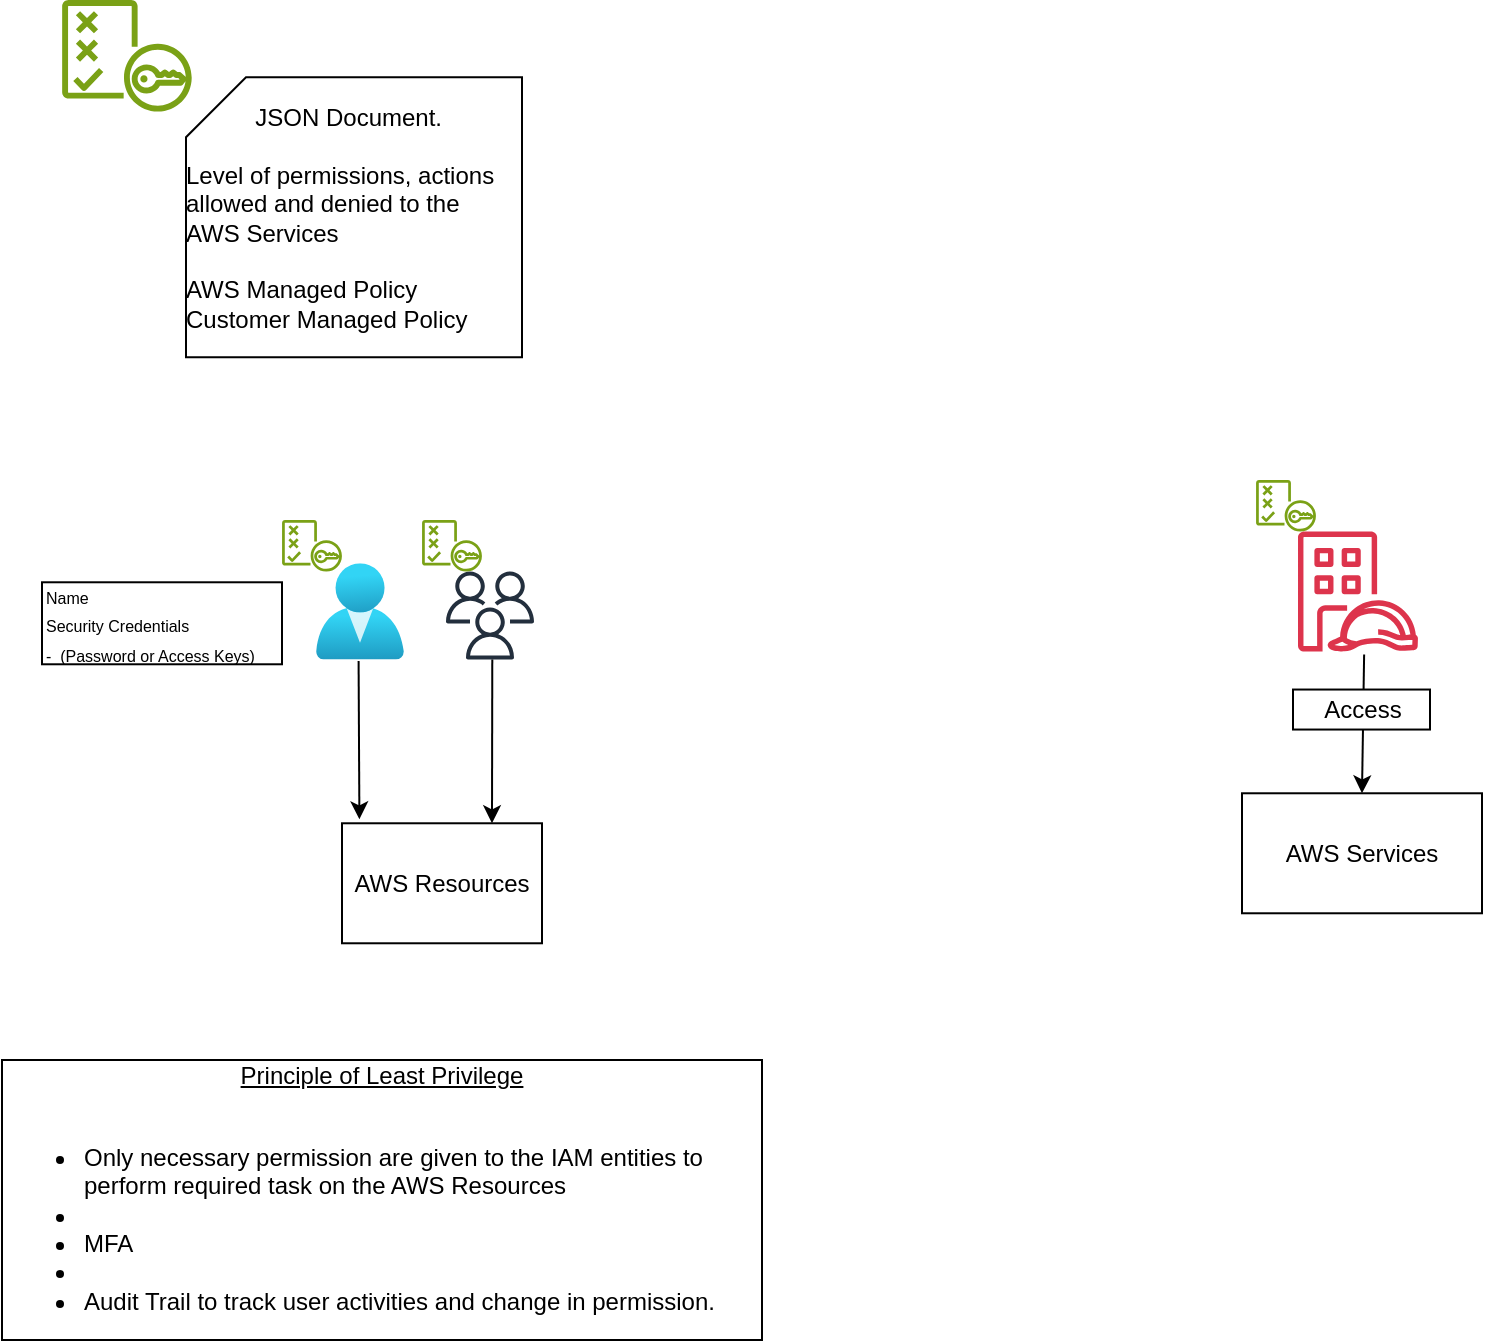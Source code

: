 <mxfile version="26.2.13">
  <diagram name="Page-1" id="pQLeG-ovkxcTYLoWdze_">
    <mxGraphModel dx="1428" dy="1877" grid="1" gridSize="10" guides="1" tooltips="1" connect="1" arrows="1" fold="1" page="1" pageScale="1" pageWidth="850" pageHeight="1100" math="0" shadow="0">
      <root>
        <mxCell id="0" />
        <mxCell id="1" parent="0" />
        <mxCell id="WwRjLCZk2WkGu7nkZ1y_-1" value="AWS Resources" style="rounded=0;whiteSpace=wrap;html=1;" parent="1" vertex="1">
          <mxGeometry x="210" y="351.64" width="100" height="60" as="geometry" />
        </mxCell>
        <mxCell id="WwRjLCZk2WkGu7nkZ1y_-2" value="" style="image;aspect=fixed;html=1;points=[];align=center;fontSize=12;image=img/lib/azure2/identity/Users.svg;" parent="1" vertex="1">
          <mxGeometry x="197" y="221.64" width="44" height="48.13" as="geometry" />
        </mxCell>
        <mxCell id="WwRjLCZk2WkGu7nkZ1y_-3" value="" style="sketch=0;outlineConnect=0;fontColor=#232F3E;gradientColor=none;fillColor=#232F3D;strokeColor=none;dashed=0;verticalLabelPosition=bottom;verticalAlign=top;align=center;html=1;fontSize=12;fontStyle=0;aspect=fixed;pointerEvents=1;shape=mxgraph.aws4.users;" parent="1" vertex="1">
          <mxGeometry x="262" y="225.77" width="44" height="44" as="geometry" />
        </mxCell>
        <mxCell id="WwRjLCZk2WkGu7nkZ1y_-4" value="" style="sketch=0;outlineConnect=0;fontColor=#232F3E;gradientColor=none;fillColor=#DD344C;strokeColor=none;dashed=0;verticalLabelPosition=bottom;verticalAlign=top;align=center;html=1;fontSize=12;fontStyle=0;aspect=fixed;pointerEvents=1;shape=mxgraph.aws4.identity_access_management_iam_roles_anywhere;" parent="1" vertex="1">
          <mxGeometry x="688" y="205.77" width="60" height="60" as="geometry" />
        </mxCell>
        <mxCell id="WwRjLCZk2WkGu7nkZ1y_-5" value="" style="endArrow=classic;html=1;rounded=0;entryX=0.087;entryY=-0.033;entryDx=0;entryDy=0;entryPerimeter=0;exitX=0.484;exitY=1.014;exitDx=0;exitDy=0;exitPerimeter=0;" parent="1" source="WwRjLCZk2WkGu7nkZ1y_-2" target="WwRjLCZk2WkGu7nkZ1y_-1" edge="1">
          <mxGeometry width="50" height="50" relative="1" as="geometry">
            <mxPoint x="520" y="411.64" as="sourcePoint" />
            <mxPoint x="570" y="361.64" as="targetPoint" />
          </mxGeometry>
        </mxCell>
        <mxCell id="WwRjLCZk2WkGu7nkZ1y_-6" value="" style="endArrow=classic;html=1;rounded=0;entryX=0.75;entryY=0;entryDx=0;entryDy=0;exitX=0.526;exitY=1;exitDx=0;exitDy=0;exitPerimeter=0;" parent="1" source="WwRjLCZk2WkGu7nkZ1y_-3" target="WwRjLCZk2WkGu7nkZ1y_-1" edge="1">
          <mxGeometry width="50" height="50" relative="1" as="geometry">
            <mxPoint x="428" y="171.64" as="sourcePoint" />
            <mxPoint x="570" y="361.64" as="targetPoint" />
          </mxGeometry>
        </mxCell>
        <mxCell id="WwRjLCZk2WkGu7nkZ1y_-7" value="AWS Services" style="rounded=0;whiteSpace=wrap;html=1;" parent="1" vertex="1">
          <mxGeometry x="660" y="336.64" width="120" height="60" as="geometry" />
        </mxCell>
        <mxCell id="WwRjLCZk2WkGu7nkZ1y_-8" value="" style="endArrow=classic;html=1;rounded=0;exitX=0.551;exitY=1.024;exitDx=0;exitDy=0;exitPerimeter=0;entryX=0.5;entryY=0;entryDx=0;entryDy=0;" parent="1" source="WwRjLCZk2WkGu7nkZ1y_-4" target="WwRjLCZk2WkGu7nkZ1y_-7" edge="1">
          <mxGeometry width="50" height="50" relative="1" as="geometry">
            <mxPoint x="633" y="469.64" as="sourcePoint" />
            <mxPoint x="683" y="419.64" as="targetPoint" />
          </mxGeometry>
        </mxCell>
        <mxCell id="WwRjLCZk2WkGu7nkZ1y_-9" value="" style="sketch=0;outlineConnect=0;fontColor=#232F3E;gradientColor=none;fillColor=#7AA116;strokeColor=none;dashed=0;verticalLabelPosition=bottom;verticalAlign=top;align=center;html=1;fontSize=12;fontStyle=0;aspect=fixed;pointerEvents=1;shape=mxgraph.aws4.policy;" parent="1" vertex="1">
          <mxGeometry x="70" y="-60" width="64.93" height="55.77" as="geometry" />
        </mxCell>
        <mxCell id="WwRjLCZk2WkGu7nkZ1y_-10" value="Access" style="rounded=0;whiteSpace=wrap;html=1;" parent="1" vertex="1">
          <mxGeometry x="685.5" y="284.77" width="68.5" height="20" as="geometry" />
        </mxCell>
        <mxCell id="WwRjLCZk2WkGu7nkZ1y_-15" value="&lt;div style=&quot;text-align: center;&quot;&gt;&lt;span style=&quot;background-color: transparent; color: light-dark(rgb(0, 0, 0), rgb(255, 255, 255));&quot;&gt;JSON Document.&amp;nbsp;&lt;/span&gt;&lt;/div&gt;&lt;div&gt;&lt;span style=&quot;&quot;&gt;&lt;br&gt;&lt;/span&gt;&lt;/div&gt;&lt;div style=&quot;text-align: left;&quot;&gt;&lt;span style=&quot;&quot;&gt;Level of permissions, actions allowed and denied to the AWS Services&lt;/span&gt;&lt;/div&gt;&lt;div style=&quot;text-align: left;&quot;&gt;&lt;span style=&quot;&quot;&gt;&lt;br&gt;&lt;/span&gt;&lt;/div&gt;&lt;div style=&quot;text-align: left;&quot;&gt;&lt;span style=&quot;&quot;&gt;AWS Managed Policy&amp;nbsp;&lt;/span&gt;&lt;/div&gt;&lt;div style=&quot;text-align: left;&quot;&gt;&lt;span style=&quot;&quot;&gt;Customer Managed Policy&lt;/span&gt;&lt;/div&gt;" style="shape=card;whiteSpace=wrap;html=1;align=right;" parent="1" vertex="1">
          <mxGeometry x="132" y="-21.41" width="168" height="140" as="geometry" />
        </mxCell>
        <mxCell id="WwRjLCZk2WkGu7nkZ1y_-18" value="" style="sketch=0;outlineConnect=0;fontColor=#232F3E;gradientColor=none;fillColor=#7AA116;strokeColor=none;dashed=0;verticalLabelPosition=bottom;verticalAlign=top;align=center;html=1;fontSize=12;fontStyle=0;aspect=fixed;pointerEvents=1;shape=mxgraph.aws4.policy;" parent="1" vertex="1">
          <mxGeometry x="180" y="200" width="30" height="25.77" as="geometry" />
        </mxCell>
        <mxCell id="WwRjLCZk2WkGu7nkZ1y_-19" value="" style="sketch=0;outlineConnect=0;fontColor=#232F3E;gradientColor=none;fillColor=#7AA116;strokeColor=none;dashed=0;verticalLabelPosition=bottom;verticalAlign=top;align=center;html=1;fontSize=12;fontStyle=0;aspect=fixed;pointerEvents=1;shape=mxgraph.aws4.policy;" parent="1" vertex="1">
          <mxGeometry x="250" y="200" width="30" height="25.77" as="geometry" />
        </mxCell>
        <mxCell id="WwRjLCZk2WkGu7nkZ1y_-20" value="" style="sketch=0;outlineConnect=0;fontColor=#232F3E;gradientColor=none;fillColor=#7AA116;strokeColor=none;dashed=0;verticalLabelPosition=bottom;verticalAlign=top;align=center;html=1;fontSize=12;fontStyle=0;aspect=fixed;pointerEvents=1;shape=mxgraph.aws4.policy;" parent="1" vertex="1">
          <mxGeometry x="667" y="180" width="30" height="25.77" as="geometry" />
        </mxCell>
        <mxCell id="WwRjLCZk2WkGu7nkZ1y_-21" value="&lt;div style=&quot;&quot;&gt;&lt;span style=&quot;background-color: transparent; color: light-dark(rgb(0, 0, 0), rgb(255, 255, 255));&quot;&gt;&lt;u&gt;Principle of Least Privilege&lt;/u&gt;&lt;/span&gt;&lt;/div&gt;&lt;div style=&quot;text-align: left;&quot;&gt;&lt;br&gt;&lt;/div&gt;&lt;div&gt;&lt;div style=&quot;text-align: left;&quot;&gt;&lt;ul&gt;&lt;li&gt;&lt;span style=&quot;background-color: transparent; color: light-dark(rgb(0, 0, 0), rgb(255, 255, 255));&quot;&gt;Only necessary permission are given to the IAM entities to perform required task on the AWS Resources&lt;/span&gt;&lt;/li&gt;&lt;li&gt;&lt;span style=&quot;background-color: transparent; color: light-dark(rgb(0, 0, 0), rgb(255, 255, 255));&quot;&gt;&lt;br&gt;&lt;/span&gt;&lt;/li&gt;&lt;li&gt;&lt;span style=&quot;background-color: transparent; color: light-dark(rgb(0, 0, 0), rgb(255, 255, 255));&quot;&gt;MFA&lt;/span&gt;&lt;/li&gt;&lt;li&gt;&lt;span style=&quot;background-color: transparent; color: light-dark(rgb(0, 0, 0), rgb(255, 255, 255));&quot;&gt;&lt;br&gt;&lt;/span&gt;&lt;/li&gt;&lt;li&gt;&lt;span style=&quot;background-color: transparent; color: light-dark(rgb(0, 0, 0), rgb(255, 255, 255));&quot;&gt;Audit Trail to track user activities and change in permission.&lt;/span&gt;&lt;/li&gt;&lt;/ul&gt;&lt;/div&gt;&lt;/div&gt;" style="rounded=0;whiteSpace=wrap;html=1;" parent="1" vertex="1">
          <mxGeometry x="40" y="470" width="380" height="140" as="geometry" />
        </mxCell>
        <mxCell id="WwRjLCZk2WkGu7nkZ1y_-22" value="&lt;font style=&quot;font-size: 8px;&quot;&gt;&lt;span style=&quot;background-color: transparent; color: light-dark(rgb(0, 0, 0), rgb(255, 255, 255));&quot;&gt;Name&amp;nbsp;&lt;/span&gt;&lt;br&gt;&lt;span style=&quot;background-color: transparent; color: light-dark(rgb(0, 0, 0), rgb(255, 255, 255));&quot;&gt;Security Credentials&amp;nbsp;&lt;/span&gt;&lt;/font&gt;&lt;div&gt;&lt;font style=&quot;font-size: 8px;&quot;&gt;&lt;span style=&quot;background-color: transparent; color: light-dark(rgb(0, 0, 0), rgb(255, 255, 255));&quot;&gt;-&amp;nbsp; (Password or Access Keys)&lt;/span&gt;&lt;/font&gt;&lt;/div&gt;" style="rounded=0;whiteSpace=wrap;html=1;align=left;" parent="1" vertex="1">
          <mxGeometry x="60" y="231.14" width="120" height="41" as="geometry" />
        </mxCell>
      </root>
    </mxGraphModel>
  </diagram>
</mxfile>

